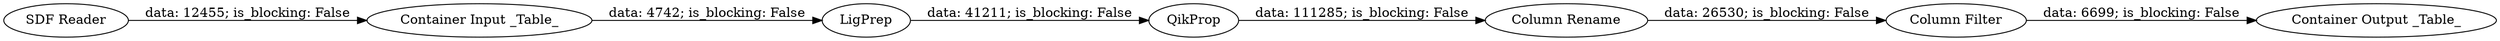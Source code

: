 digraph {
	"-6999505792599339825_19" [label="Column Rename"]
	"-6999505792599339825_33" [label=QikProp]
	"-6999505792599339825_1" [label="Container Input _Table_"]
	"-6999505792599339825_17" [label="Column Filter"]
	"-6999505792599339825_32" [label=LigPrep]
	"-6999505792599339825_2" [label="Container Output _Table_"]
	"-6999505792599339825_21" [label="SDF Reader"]
	"-6999505792599339825_17" -> "-6999505792599339825_2" [label="data: 6699; is_blocking: False"]
	"-6999505792599339825_21" -> "-6999505792599339825_1" [label="data: 12455; is_blocking: False"]
	"-6999505792599339825_33" -> "-6999505792599339825_19" [label="data: 111285; is_blocking: False"]
	"-6999505792599339825_32" -> "-6999505792599339825_33" [label="data: 41211; is_blocking: False"]
	"-6999505792599339825_1" -> "-6999505792599339825_32" [label="data: 4742; is_blocking: False"]
	"-6999505792599339825_19" -> "-6999505792599339825_17" [label="data: 26530; is_blocking: False"]
	rankdir=LR
}
